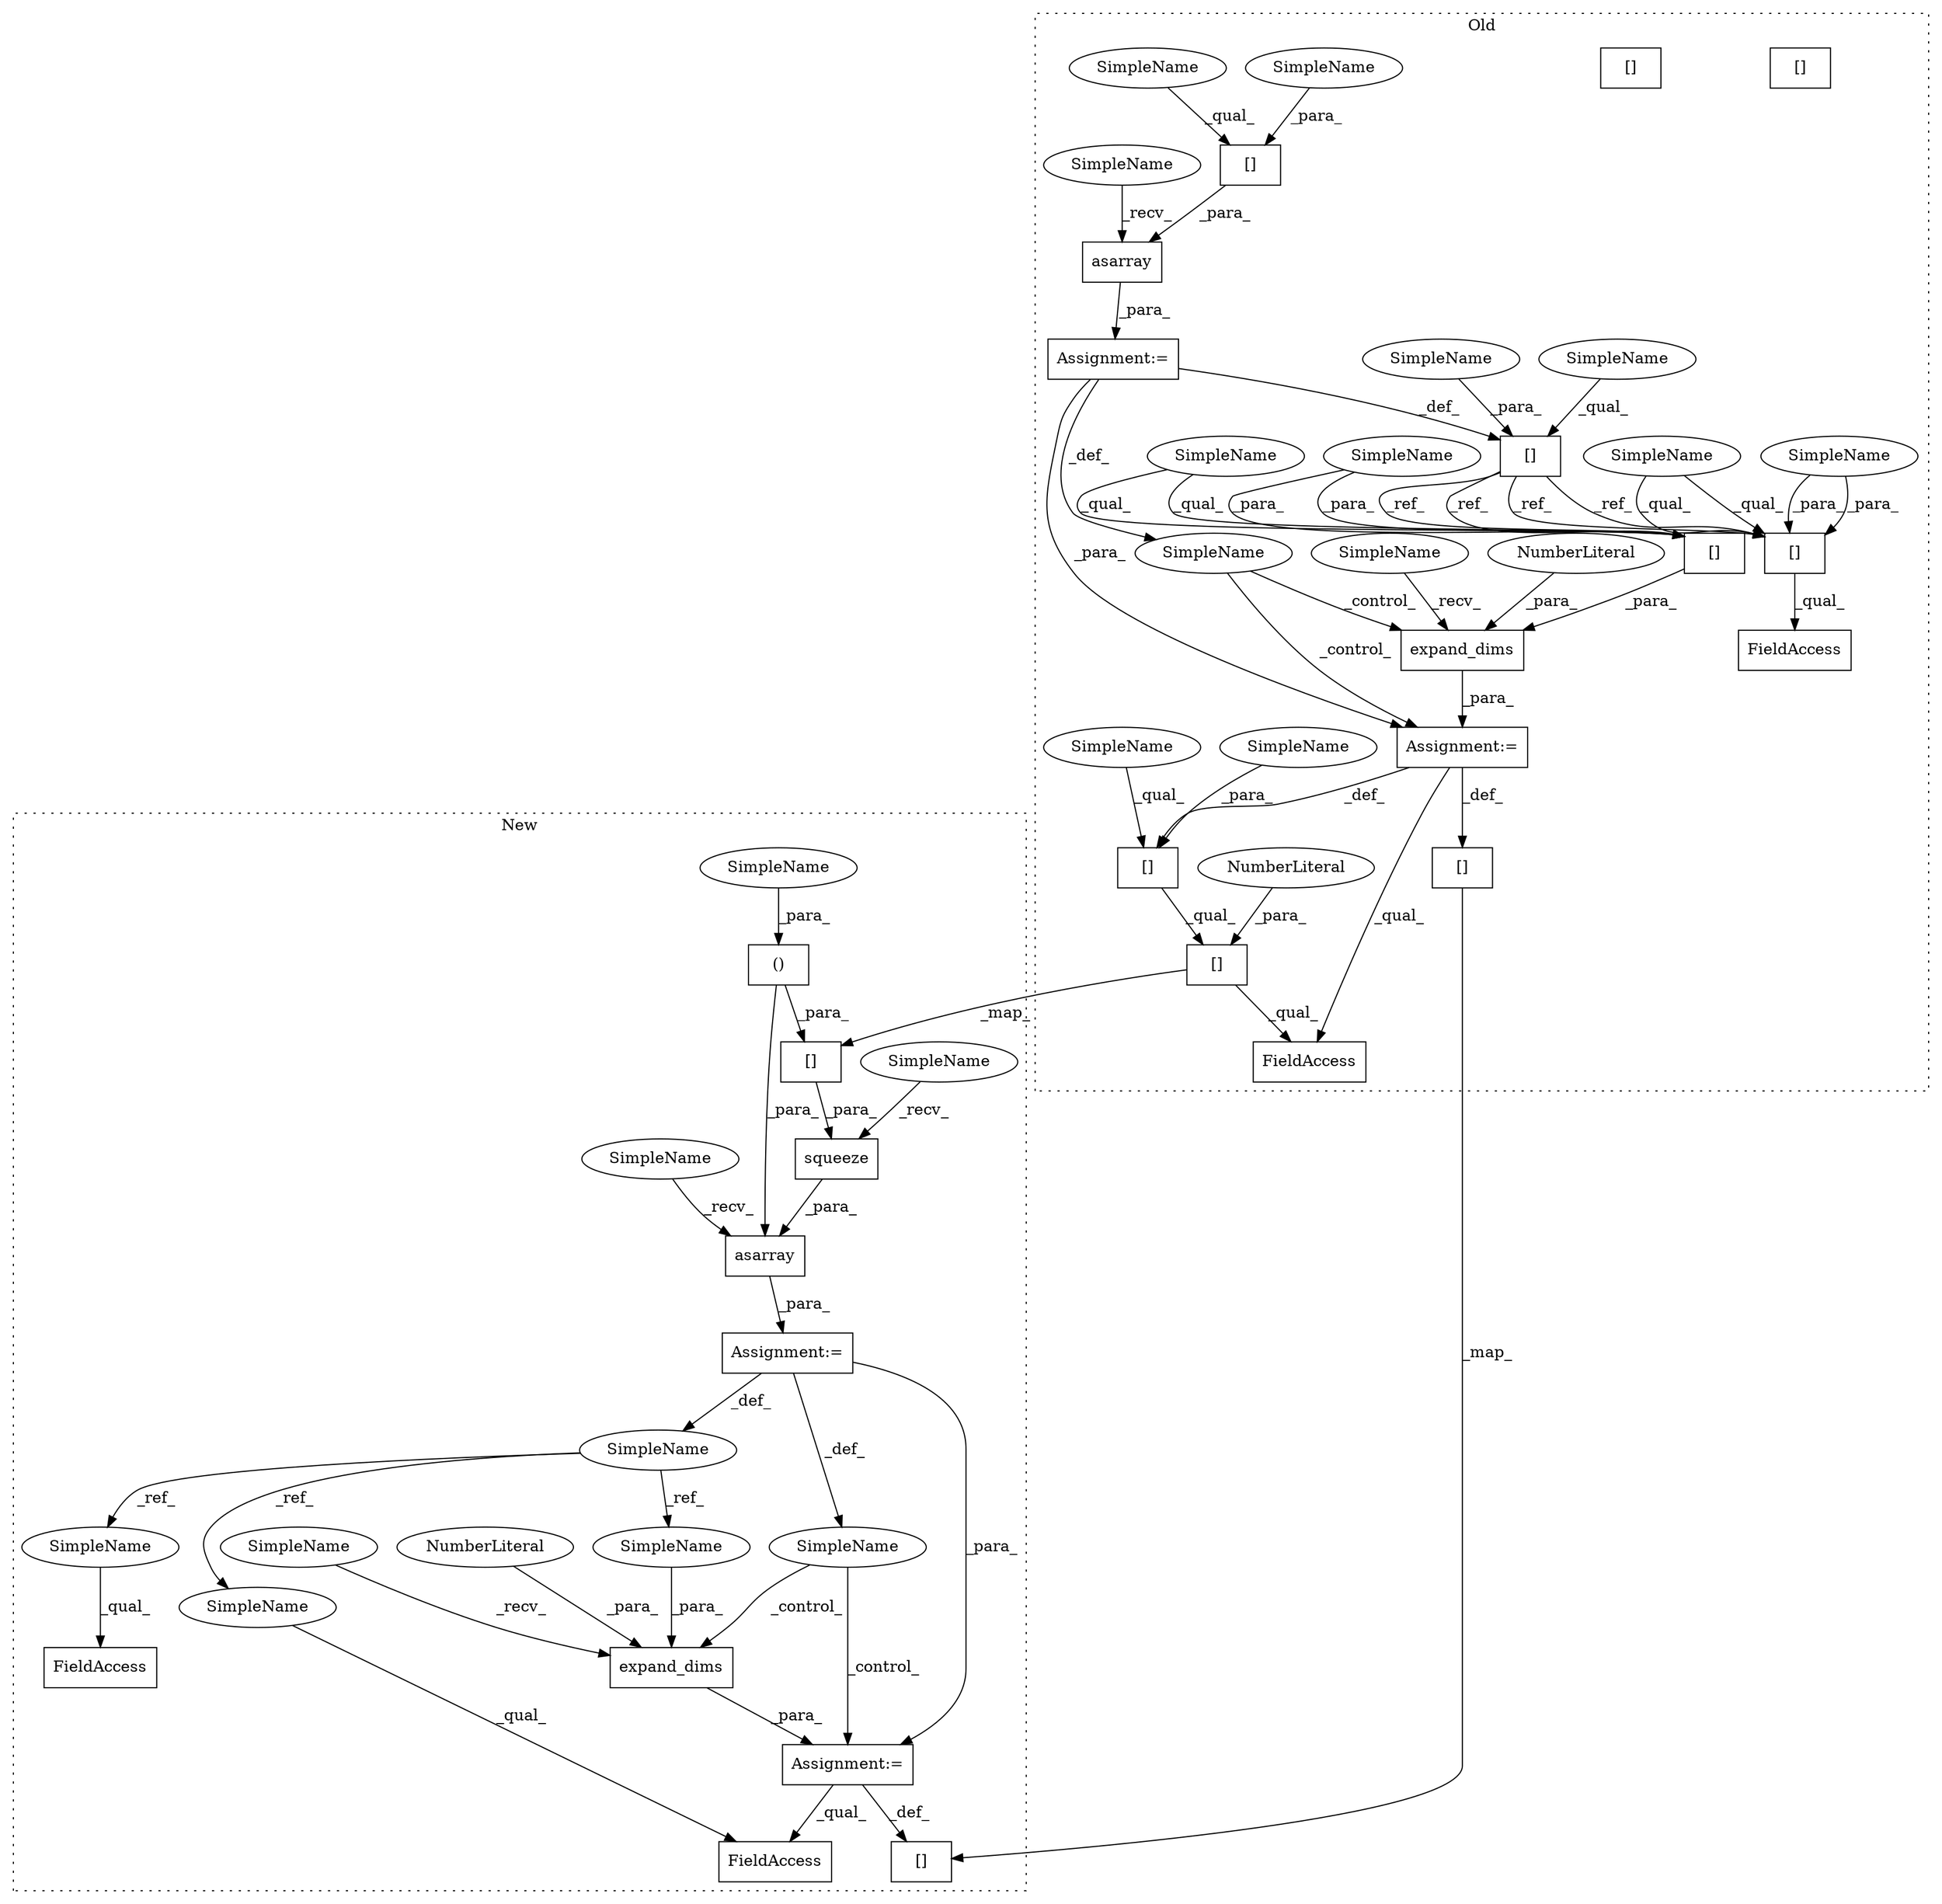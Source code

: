 digraph G {
subgraph cluster0 {
1 [label="asarray" a="32" s="2836,2853" l="8,1" shape="box"];
5 [label="[]" a="2" s="3384,3398" l="13,1" shape="box"];
8 [label="[]" a="2" s="3427,3438" l="10,1" shape="box"];
9 [label="expand_dims" a="32" s="3298,3321" l="12,1" shape="box"];
10 [label="NumberLiteral" a="34" s="3320" l="1" shape="ellipse"];
11 [label="[]" a="2" s="2820,2828" l="7,1" shape="box"];
12 [label="NumberLiteral" a="34" s="3437" l="1" shape="ellipse"];
13 [label="[]" a="2" s="3246,3254" l="7,1" shape="box"];
19 [label="FieldAccess" a="22" s="3246" l="14" shape="box"];
20 [label="[]" a="2" s="3282,3290" l="7,1" shape="box"];
21 [label="[]" a="2" s="3310,3318" l="7,1" shape="box"];
22 [label="FieldAccess" a="22" s="3427" l="18" shape="box"];
23 [label="[]" a="2" s="2844,2852" l="7,1" shape="box"];
26 [label="SimpleName" a="42" s="" l="" shape="ellipse"];
27 [label="Assignment:=" a="7" s="3291" l="1" shape="box"];
29 [label="Assignment:=" a="7" s="2829" l="1" shape="box"];
33 [label="SimpleName" a="42" s="2851" l="1" shape="ellipse"];
34 [label="SimpleName" a="42" s="3317" l="1" shape="ellipse"];
35 [label="SimpleName" a="42" s="2827" l="1" shape="ellipse"];
36 [label="SimpleName" a="42" s="3253" l="1" shape="ellipse"];
37 [label="SimpleName" a="42" s="3289" l="1" shape="ellipse"];
39 [label="[]" a="2" s="3310,3318" l="7,1" shape="box"];
40 [label="[]" a="2" s="3246,3254" l="7,1" shape="box"];
41 [label="SimpleName" a="42" s="3282" l="6" shape="ellipse"];
42 [label="SimpleName" a="42" s="3246" l="6" shape="ellipse"];
43 [label="SimpleName" a="42" s="2844" l="6" shape="ellipse"];
44 [label="SimpleName" a="42" s="2820" l="6" shape="ellipse"];
45 [label="SimpleName" a="42" s="3310" l="6" shape="ellipse"];
49 [label="SimpleName" a="42" s="3292" l="5" shape="ellipse"];
50 [label="SimpleName" a="42" s="2830" l="5" shape="ellipse"];
label = "Old";
style="dotted";
}
subgraph cluster1 {
2 [label="squeeze" a="32" s="2883,2947" l="8,1" shape="box"];
3 [label="()" a="106" s="2914" l="31" shape="box"];
4 [label="[]" a="2" s="3492,3506" l="13,1" shape="box"];
6 [label="asarray" a="32" s="2869,2948" l="8,1" shape="box"];
7 [label="[]" a="2" s="2891,2945" l="23,2" shape="box"];
14 [label="expand_dims" a="32" s="3404,3429" l="12,1" shape="box"];
15 [label="NumberLiteral" a="34" s="3428" l="1" shape="ellipse"];
16 [label="SimpleName" a="42" s="2851" l="11" shape="ellipse"];
17 [label="FieldAccess" a="22" s="3347" l="16" shape="box"];
18 [label="FieldAccess" a="22" s="3535" l="17" shape="box"];
24 [label="SimpleName" a="42" s="" l="" shape="ellipse"];
25 [label="Assignment:=" a="7" s="3397" l="1" shape="box"];
28 [label="Assignment:=" a="7" s="2862" l="1" shape="box"];
30 [label="SimpleName" a="42" s="3535" l="11" shape="ellipse"];
31 [label="SimpleName" a="42" s="3416" l="11" shape="ellipse"];
32 [label="SimpleName" a="42" s="3347" l="11" shape="ellipse"];
38 [label="SimpleName" a="42" s="2914" l="8" shape="ellipse"];
46 [label="SimpleName" a="42" s="2877" l="5" shape="ellipse"];
47 [label="SimpleName" a="42" s="3398" l="5" shape="ellipse"];
48 [label="SimpleName" a="42" s="2863" l="5" shape="ellipse"];
label = "New";
style="dotted";
}
1 -> 29 [label="_para_"];
2 -> 6 [label="_para_"];
3 -> 6 [label="_para_"];
3 -> 7 [label="_para_"];
5 -> 4 [label="_map_"];
6 -> 28 [label="_para_"];
7 -> 2 [label="_para_"];
8 -> 7 [label="_map_"];
8 -> 22 [label="_qual_"];
9 -> 27 [label="_para_"];
10 -> 9 [label="_para_"];
11 -> 39 [label="_ref_"];
11 -> 39 [label="_ref_"];
11 -> 40 [label="_ref_"];
11 -> 40 [label="_ref_"];
12 -> 8 [label="_para_"];
14 -> 25 [label="_para_"];
15 -> 14 [label="_para_"];
16 -> 31 [label="_ref_"];
16 -> 30 [label="_ref_"];
16 -> 32 [label="_ref_"];
20 -> 8 [label="_qual_"];
23 -> 1 [label="_para_"];
24 -> 25 [label="_control_"];
24 -> 14 [label="_control_"];
25 -> 4 [label="_def_"];
25 -> 18 [label="_qual_"];
26 -> 27 [label="_control_"];
26 -> 9 [label="_control_"];
27 -> 5 [label="_def_"];
27 -> 20 [label="_def_"];
27 -> 22 [label="_qual_"];
28 -> 16 [label="_def_"];
28 -> 24 [label="_def_"];
28 -> 25 [label="_para_"];
29 -> 11 [label="_def_"];
29 -> 26 [label="_def_"];
29 -> 27 [label="_para_"];
30 -> 18 [label="_qual_"];
31 -> 14 [label="_para_"];
32 -> 17 [label="_qual_"];
33 -> 23 [label="_para_"];
34 -> 39 [label="_para_"];
34 -> 39 [label="_para_"];
35 -> 11 [label="_para_"];
36 -> 40 [label="_para_"];
36 -> 40 [label="_para_"];
37 -> 20 [label="_para_"];
38 -> 3 [label="_para_"];
39 -> 9 [label="_para_"];
40 -> 19 [label="_qual_"];
41 -> 20 [label="_qual_"];
42 -> 40 [label="_qual_"];
42 -> 40 [label="_qual_"];
43 -> 23 [label="_qual_"];
44 -> 11 [label="_qual_"];
45 -> 39 [label="_qual_"];
45 -> 39 [label="_qual_"];
46 -> 2 [label="_recv_"];
47 -> 14 [label="_recv_"];
48 -> 6 [label="_recv_"];
49 -> 9 [label="_recv_"];
50 -> 1 [label="_recv_"];
}